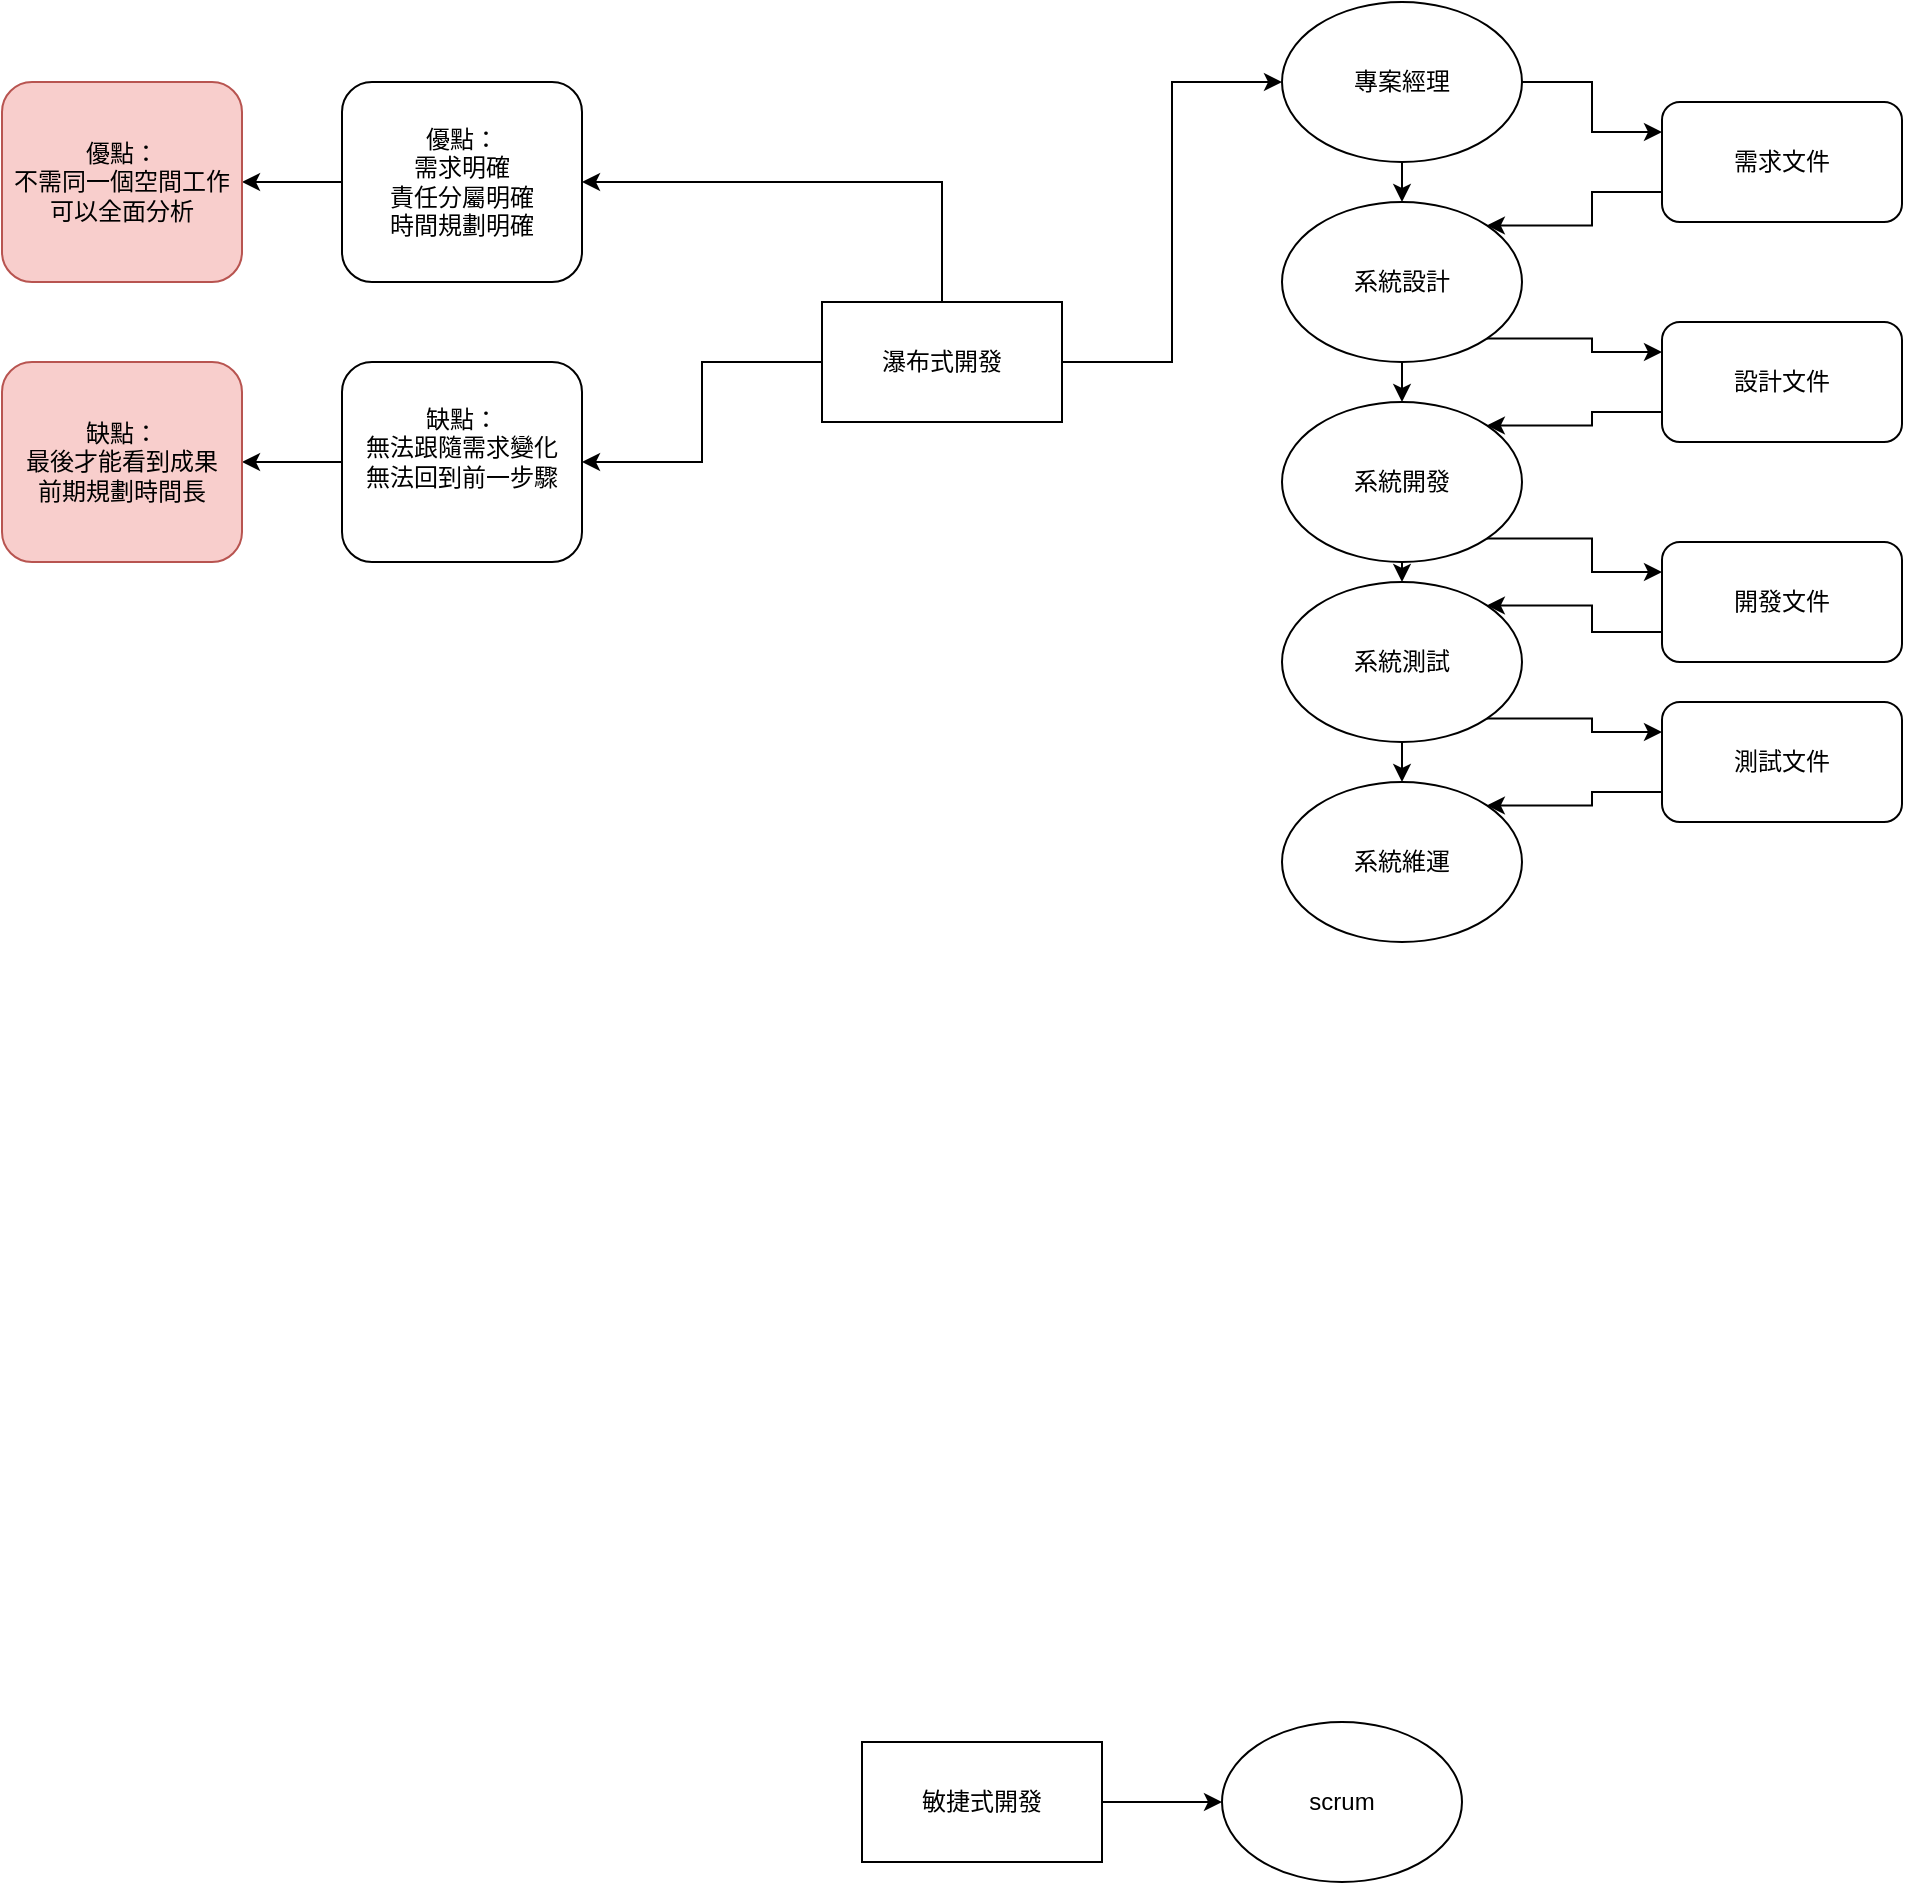 <mxfile version="24.4.13" type="github">
  <diagram name="第 1 页" id="IrYBh-we4-hO0y2d7JYK">
    <mxGraphModel dx="2261" dy="1930" grid="1" gridSize="10" guides="1" tooltips="1" connect="1" arrows="1" fold="1" page="1" pageScale="1" pageWidth="827" pageHeight="1169" math="0" shadow="0">
      <root>
        <mxCell id="0" />
        <mxCell id="1" parent="0" />
        <mxCell id="txEXzCPCH6nZ4rqp-_Vv-1" value="scrum" style="ellipse;whiteSpace=wrap;html=1;" vertex="1" parent="1">
          <mxGeometry x="180" y="630" width="120" height="80" as="geometry" />
        </mxCell>
        <mxCell id="txEXzCPCH6nZ4rqp-_Vv-3" style="edgeStyle=orthogonalEdgeStyle;rounded=0;orthogonalLoop=1;jettySize=auto;html=1;exitX=1;exitY=0.5;exitDx=0;exitDy=0;entryX=0;entryY=0.5;entryDx=0;entryDy=0;" edge="1" parent="1" source="txEXzCPCH6nZ4rqp-_Vv-2" target="txEXzCPCH6nZ4rqp-_Vv-1">
          <mxGeometry relative="1" as="geometry" />
        </mxCell>
        <mxCell id="txEXzCPCH6nZ4rqp-_Vv-2" value="敏捷式開發" style="rounded=0;whiteSpace=wrap;html=1;" vertex="1" parent="1">
          <mxGeometry y="640" width="120" height="60" as="geometry" />
        </mxCell>
        <mxCell id="txEXzCPCH6nZ4rqp-_Vv-6" style="edgeStyle=orthogonalEdgeStyle;rounded=0;orthogonalLoop=1;jettySize=auto;html=1;exitX=1;exitY=0.5;exitDx=0;exitDy=0;entryX=0;entryY=0.5;entryDx=0;entryDy=0;" edge="1" parent="1" source="txEXzCPCH6nZ4rqp-_Vv-4" target="txEXzCPCH6nZ4rqp-_Vv-5">
          <mxGeometry relative="1" as="geometry" />
        </mxCell>
        <mxCell id="txEXzCPCH6nZ4rqp-_Vv-31" style="edgeStyle=orthogonalEdgeStyle;rounded=0;orthogonalLoop=1;jettySize=auto;html=1;exitX=0.5;exitY=0;exitDx=0;exitDy=0;entryX=1;entryY=0.5;entryDx=0;entryDy=0;" edge="1" parent="1" source="txEXzCPCH6nZ4rqp-_Vv-4" target="txEXzCPCH6nZ4rqp-_Vv-29">
          <mxGeometry relative="1" as="geometry" />
        </mxCell>
        <mxCell id="txEXzCPCH6nZ4rqp-_Vv-32" style="edgeStyle=orthogonalEdgeStyle;rounded=0;orthogonalLoop=1;jettySize=auto;html=1;exitX=0;exitY=0.5;exitDx=0;exitDy=0;entryX=1;entryY=0.5;entryDx=0;entryDy=0;" edge="1" parent="1" source="txEXzCPCH6nZ4rqp-_Vv-4" target="txEXzCPCH6nZ4rqp-_Vv-30">
          <mxGeometry relative="1" as="geometry" />
        </mxCell>
        <mxCell id="txEXzCPCH6nZ4rqp-_Vv-4" value="瀑布式開發" style="rounded=0;whiteSpace=wrap;html=1;" vertex="1" parent="1">
          <mxGeometry x="-20" y="-80" width="120" height="60" as="geometry" />
        </mxCell>
        <mxCell id="txEXzCPCH6nZ4rqp-_Vv-17" style="edgeStyle=orthogonalEdgeStyle;rounded=0;orthogonalLoop=1;jettySize=auto;html=1;exitX=0.5;exitY=1;exitDx=0;exitDy=0;entryX=0.5;entryY=0;entryDx=0;entryDy=0;" edge="1" parent="1" source="txEXzCPCH6nZ4rqp-_Vv-5" target="txEXzCPCH6nZ4rqp-_Vv-8">
          <mxGeometry relative="1" as="geometry" />
        </mxCell>
        <mxCell id="txEXzCPCH6nZ4rqp-_Vv-21" style="edgeStyle=orthogonalEdgeStyle;rounded=0;orthogonalLoop=1;jettySize=auto;html=1;exitX=1;exitY=0.5;exitDx=0;exitDy=0;entryX=0;entryY=0.25;entryDx=0;entryDy=0;" edge="1" parent="1" source="txEXzCPCH6nZ4rqp-_Vv-5" target="txEXzCPCH6nZ4rqp-_Vv-11">
          <mxGeometry relative="1" as="geometry" />
        </mxCell>
        <mxCell id="txEXzCPCH6nZ4rqp-_Vv-5" value="專案經理" style="ellipse;whiteSpace=wrap;html=1;" vertex="1" parent="1">
          <mxGeometry x="210" y="-230" width="120" height="80" as="geometry" />
        </mxCell>
        <mxCell id="txEXzCPCH6nZ4rqp-_Vv-7" value="系統維運" style="ellipse;whiteSpace=wrap;html=1;" vertex="1" parent="1">
          <mxGeometry x="210" y="160" width="120" height="80" as="geometry" />
        </mxCell>
        <mxCell id="txEXzCPCH6nZ4rqp-_Vv-18" style="edgeStyle=orthogonalEdgeStyle;rounded=0;orthogonalLoop=1;jettySize=auto;html=1;exitX=0.5;exitY=1;exitDx=0;exitDy=0;entryX=0.5;entryY=0;entryDx=0;entryDy=0;" edge="1" parent="1" source="txEXzCPCH6nZ4rqp-_Vv-8" target="txEXzCPCH6nZ4rqp-_Vv-9">
          <mxGeometry relative="1" as="geometry" />
        </mxCell>
        <mxCell id="txEXzCPCH6nZ4rqp-_Vv-23" style="edgeStyle=orthogonalEdgeStyle;rounded=0;orthogonalLoop=1;jettySize=auto;html=1;exitX=1;exitY=1;exitDx=0;exitDy=0;entryX=0;entryY=0.25;entryDx=0;entryDy=0;" edge="1" parent="1" source="txEXzCPCH6nZ4rqp-_Vv-8" target="txEXzCPCH6nZ4rqp-_Vv-14">
          <mxGeometry relative="1" as="geometry" />
        </mxCell>
        <mxCell id="txEXzCPCH6nZ4rqp-_Vv-8" value="系統設計" style="ellipse;whiteSpace=wrap;html=1;" vertex="1" parent="1">
          <mxGeometry x="210" y="-130" width="120" height="80" as="geometry" />
        </mxCell>
        <mxCell id="txEXzCPCH6nZ4rqp-_Vv-19" style="edgeStyle=orthogonalEdgeStyle;rounded=0;orthogonalLoop=1;jettySize=auto;html=1;exitX=0.5;exitY=1;exitDx=0;exitDy=0;entryX=0.5;entryY=0;entryDx=0;entryDy=0;" edge="1" parent="1" source="txEXzCPCH6nZ4rqp-_Vv-9" target="txEXzCPCH6nZ4rqp-_Vv-10">
          <mxGeometry relative="1" as="geometry" />
        </mxCell>
        <mxCell id="txEXzCPCH6nZ4rqp-_Vv-25" style="edgeStyle=orthogonalEdgeStyle;rounded=0;orthogonalLoop=1;jettySize=auto;html=1;exitX=1;exitY=1;exitDx=0;exitDy=0;entryX=0;entryY=0.25;entryDx=0;entryDy=0;" edge="1" parent="1" source="txEXzCPCH6nZ4rqp-_Vv-9" target="txEXzCPCH6nZ4rqp-_Vv-15">
          <mxGeometry relative="1" as="geometry" />
        </mxCell>
        <mxCell id="txEXzCPCH6nZ4rqp-_Vv-9" value="系統開發" style="ellipse;whiteSpace=wrap;html=1;" vertex="1" parent="1">
          <mxGeometry x="210" y="-30" width="120" height="80" as="geometry" />
        </mxCell>
        <mxCell id="txEXzCPCH6nZ4rqp-_Vv-20" style="edgeStyle=orthogonalEdgeStyle;rounded=0;orthogonalLoop=1;jettySize=auto;html=1;exitX=0.5;exitY=1;exitDx=0;exitDy=0;entryX=0.5;entryY=0;entryDx=0;entryDy=0;" edge="1" parent="1" source="txEXzCPCH6nZ4rqp-_Vv-10" target="txEXzCPCH6nZ4rqp-_Vv-7">
          <mxGeometry relative="1" as="geometry" />
        </mxCell>
        <mxCell id="txEXzCPCH6nZ4rqp-_Vv-27" style="edgeStyle=orthogonalEdgeStyle;rounded=0;orthogonalLoop=1;jettySize=auto;html=1;exitX=1;exitY=1;exitDx=0;exitDy=0;entryX=0;entryY=0.25;entryDx=0;entryDy=0;" edge="1" parent="1" source="txEXzCPCH6nZ4rqp-_Vv-10" target="txEXzCPCH6nZ4rqp-_Vv-16">
          <mxGeometry relative="1" as="geometry" />
        </mxCell>
        <mxCell id="txEXzCPCH6nZ4rqp-_Vv-10" value="系統測試" style="ellipse;whiteSpace=wrap;html=1;" vertex="1" parent="1">
          <mxGeometry x="210" y="60" width="120" height="80" as="geometry" />
        </mxCell>
        <mxCell id="txEXzCPCH6nZ4rqp-_Vv-22" style="edgeStyle=orthogonalEdgeStyle;rounded=0;orthogonalLoop=1;jettySize=auto;html=1;exitX=0;exitY=0.75;exitDx=0;exitDy=0;entryX=1;entryY=0;entryDx=0;entryDy=0;" edge="1" parent="1" source="txEXzCPCH6nZ4rqp-_Vv-11" target="txEXzCPCH6nZ4rqp-_Vv-8">
          <mxGeometry relative="1" as="geometry" />
        </mxCell>
        <mxCell id="txEXzCPCH6nZ4rqp-_Vv-11" value="需求文件" style="rounded=1;whiteSpace=wrap;html=1;" vertex="1" parent="1">
          <mxGeometry x="400" y="-180" width="120" height="60" as="geometry" />
        </mxCell>
        <mxCell id="txEXzCPCH6nZ4rqp-_Vv-24" style="edgeStyle=orthogonalEdgeStyle;rounded=0;orthogonalLoop=1;jettySize=auto;html=1;exitX=0;exitY=0.75;exitDx=0;exitDy=0;entryX=1;entryY=0;entryDx=0;entryDy=0;" edge="1" parent="1" source="txEXzCPCH6nZ4rqp-_Vv-14" target="txEXzCPCH6nZ4rqp-_Vv-9">
          <mxGeometry relative="1" as="geometry" />
        </mxCell>
        <mxCell id="txEXzCPCH6nZ4rqp-_Vv-14" value="設計文件" style="rounded=1;whiteSpace=wrap;html=1;" vertex="1" parent="1">
          <mxGeometry x="400" y="-70" width="120" height="60" as="geometry" />
        </mxCell>
        <mxCell id="txEXzCPCH6nZ4rqp-_Vv-26" style="edgeStyle=orthogonalEdgeStyle;rounded=0;orthogonalLoop=1;jettySize=auto;html=1;exitX=0;exitY=0.75;exitDx=0;exitDy=0;entryX=1;entryY=0;entryDx=0;entryDy=0;" edge="1" parent="1" source="txEXzCPCH6nZ4rqp-_Vv-15" target="txEXzCPCH6nZ4rqp-_Vv-10">
          <mxGeometry relative="1" as="geometry" />
        </mxCell>
        <mxCell id="txEXzCPCH6nZ4rqp-_Vv-15" value="開發文件" style="rounded=1;whiteSpace=wrap;html=1;" vertex="1" parent="1">
          <mxGeometry x="400" y="40" width="120" height="60" as="geometry" />
        </mxCell>
        <mxCell id="txEXzCPCH6nZ4rqp-_Vv-28" style="edgeStyle=orthogonalEdgeStyle;rounded=0;orthogonalLoop=1;jettySize=auto;html=1;exitX=0;exitY=0.75;exitDx=0;exitDy=0;entryX=1;entryY=0;entryDx=0;entryDy=0;" edge="1" parent="1" source="txEXzCPCH6nZ4rqp-_Vv-16" target="txEXzCPCH6nZ4rqp-_Vv-7">
          <mxGeometry relative="1" as="geometry" />
        </mxCell>
        <mxCell id="txEXzCPCH6nZ4rqp-_Vv-16" value="測試文件" style="rounded=1;whiteSpace=wrap;html=1;" vertex="1" parent="1">
          <mxGeometry x="400" y="120" width="120" height="60" as="geometry" />
        </mxCell>
        <mxCell id="txEXzCPCH6nZ4rqp-_Vv-37" style="edgeStyle=orthogonalEdgeStyle;rounded=0;orthogonalLoop=1;jettySize=auto;html=1;exitX=0;exitY=0.5;exitDx=0;exitDy=0;entryX=1;entryY=0.5;entryDx=0;entryDy=0;" edge="1" parent="1" source="txEXzCPCH6nZ4rqp-_Vv-29" target="txEXzCPCH6nZ4rqp-_Vv-36">
          <mxGeometry relative="1" as="geometry" />
        </mxCell>
        <mxCell id="txEXzCPCH6nZ4rqp-_Vv-29" value="優點：&lt;div&gt;需求明確&lt;/div&gt;&lt;div&gt;責任分屬明確&lt;/div&gt;&lt;div&gt;時間規劃明確&lt;/div&gt;" style="rounded=1;whiteSpace=wrap;html=1;" vertex="1" parent="1">
          <mxGeometry x="-260" y="-190" width="120" height="100" as="geometry" />
        </mxCell>
        <mxCell id="txEXzCPCH6nZ4rqp-_Vv-35" style="edgeStyle=orthogonalEdgeStyle;rounded=0;orthogonalLoop=1;jettySize=auto;html=1;exitX=0;exitY=0.5;exitDx=0;exitDy=0;entryX=1;entryY=0.5;entryDx=0;entryDy=0;" edge="1" parent="1" source="txEXzCPCH6nZ4rqp-_Vv-30" target="txEXzCPCH6nZ4rqp-_Vv-34">
          <mxGeometry relative="1" as="geometry" />
        </mxCell>
        <mxCell id="txEXzCPCH6nZ4rqp-_Vv-30" value="缺點：&lt;div&gt;無法跟隨需求變化&lt;/div&gt;&lt;div&gt;無法回到前一步驟&lt;/div&gt;&lt;div&gt;&lt;br&gt;&lt;/div&gt;" style="rounded=1;whiteSpace=wrap;html=1;" vertex="1" parent="1">
          <mxGeometry x="-260" y="-50" width="120" height="100" as="geometry" />
        </mxCell>
        <mxCell id="txEXzCPCH6nZ4rqp-_Vv-34" value="缺點：&lt;div&gt;最後才能看到成果&lt;/div&gt;&lt;div&gt;前期規劃時間長&lt;/div&gt;" style="rounded=1;whiteSpace=wrap;html=1;fillColor=#f8cecc;strokeColor=#b85450;" vertex="1" parent="1">
          <mxGeometry x="-430" y="-50" width="120" height="100" as="geometry" />
        </mxCell>
        <mxCell id="txEXzCPCH6nZ4rqp-_Vv-36" value="優點：&lt;div&gt;不需同一個空間工作&lt;/div&gt;&lt;div&gt;可以全面分析&lt;/div&gt;" style="rounded=1;whiteSpace=wrap;html=1;fillColor=#f8cecc;strokeColor=#b85450;" vertex="1" parent="1">
          <mxGeometry x="-430" y="-190" width="120" height="100" as="geometry" />
        </mxCell>
      </root>
    </mxGraphModel>
  </diagram>
</mxfile>
